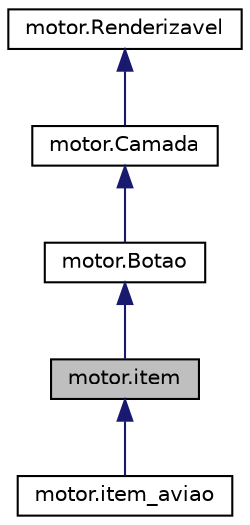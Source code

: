 digraph "motor.item"
{
  edge [fontname="Helvetica",fontsize="10",labelfontname="Helvetica",labelfontsize="10"];
  node [fontname="Helvetica",fontsize="10",shape=record];
  Node1 [label="motor.item",height=0.2,width=0.4,color="black", fillcolor="grey75", style="filled", fontcolor="black"];
  Node2 -> Node1 [dir="back",color="midnightblue",fontsize="10",style="solid",fontname="Helvetica"];
  Node2 [label="motor.Botao",height=0.2,width=0.4,color="black", fillcolor="white", style="filled",URL="$classmotor_1_1Botao.html",tooltip="Representa um botão clicável que contém uma imagem de fundo e texto \ A imagem do Botao já possui fun..."];
  Node3 -> Node2 [dir="back",color="midnightblue",fontsize="10",style="solid",fontname="Helvetica"];
  Node3 [label="motor.Camada",height=0.2,width=0.4,color="black", fillcolor="white", style="filled",URL="$classmotor_1_1Camada.html",tooltip="Representa uma camada na árvore renderização. "];
  Node4 -> Node3 [dir="back",color="midnightblue",fontsize="10",style="solid",fontname="Helvetica"];
  Node4 [label="motor.Renderizavel",height=0.2,width=0.4,color="black", fillcolor="white", style="filled",URL="$classmotor_1_1Renderizavel.html",tooltip="Classe abstrata que contém os atributos básicos de um objeto renderizável. "];
  Node1 -> Node5 [dir="back",color="midnightblue",fontsize="10",style="solid",fontname="Helvetica"];
  Node5 [label="motor.item_aviao",height=0.2,width=0.4,color="black", fillcolor="white", style="filled",URL="$classmotor_1_1item__aviao.html",tooltip="representa uma skin de aviao que pode ser vendido na loja (Hangar). "];
}
